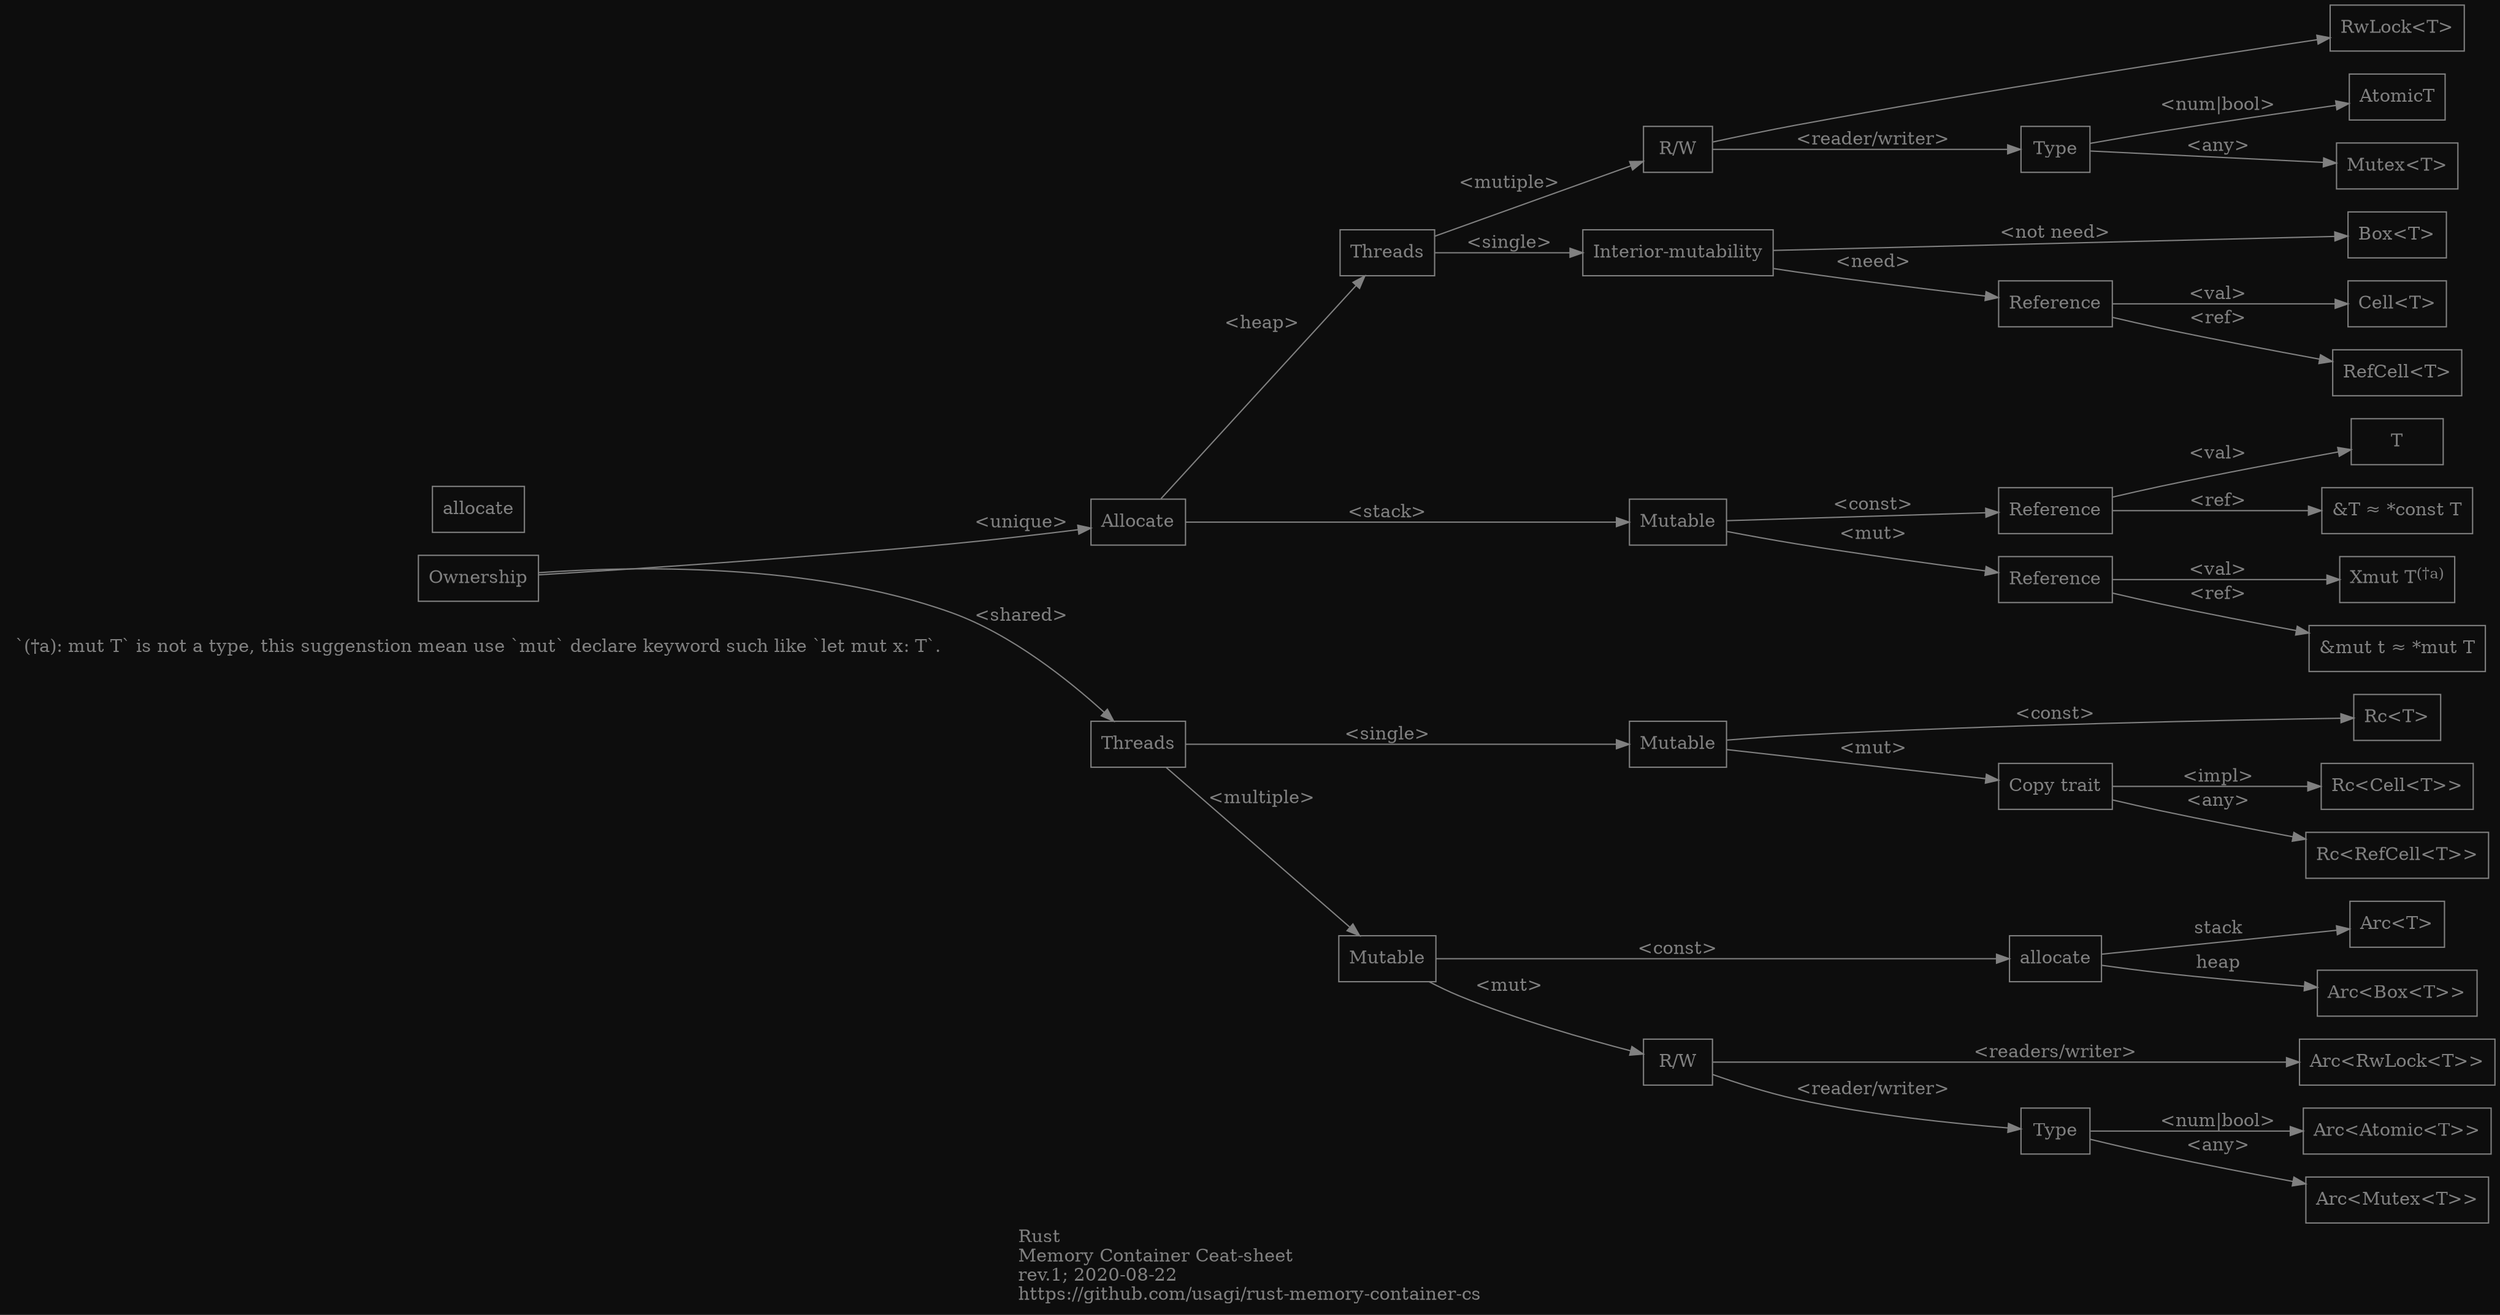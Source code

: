 // Note:
//  - .dot version is not the original source.
//  - .dot version is so experimentally.
//    - The original author don't know, help wanted:
//      - How to position the bottom note(daggers)?
//      - How to position the title to the left-bottom?
//      - How to position the label of an edge?
//      - Is it possible without hard complex magic number-ed source codes?
//        - Thus, this is so experimentally added with very basic source code for now.
digraph _
{
 label="Rust\lMemory Container Ceat-sheet\lrev.1; 2020-08-22\lhttps://github.com/usagi/rust-memory-container-cs"
 fontcolor="#808080"

 graph
 [
  rankdir="LR"
  bgcolor="#0D0D0D"
 ]

 node
 [
  fontnames=""
  shape="box"
  color="#808080"
  fontcolor="#808080"
 ]

 edge
 [
  fontcolor="#808080"
  color="#808080"
  shape=line
 ]

 // Notes

 //{
  //rank=sink // <- not work in vscode preview with the "Graphviz (dot) language support for Visual Studio Code"

  daggar_a
  [
   label="`(†a): mut T` is not a type, this suggenstion mean use `mut` declare keyword such like `let mut x: T`."
   shape=plaintext
  ]
 //}

 // Labels, the right columns

 t              [label="T" width=1]
 ref_t          [label="&T ≈ *const T" width=1]
 mut_t          [label=<Xmut T<SUP>(†a)</SUP>>]
 ref_mut_t      [label="&mut t ≈ *mut T"]
 box_t          [label="Box<T>"]
 cell_t         [label="Cell<T>"]
 ref_cell_t     [label="RefCell<T>"]
 atomic_t       [label="AtomicT"]
 mutex_t        [label="Mutex<T>"]
 r_w_lock_t     [label="RwLock<T>"]
 rc_t           [label="Rc<T>"]
 rc_cell_t      [label="Rc<Cell<T>>"]
 rc_ref_cell_t  [label="Rc<RefCell<T>>"]
 arc_t          [label="Arc<T>"]
 arc_atomic_t   [label="Arc<Atomic<T>>"]
 arc_mutex_t    [label="Arc<Mutex<T>>"]
 arc_r_w_lock_t [label="Arc<RwLock<T>>"]

 arc_box_t    [label="Arc<Box<T>>"]

 { rank=same
   t ref_t mut_t ref_mut_t
   box_t cell_t ref_cell_t
   atomic_t mutex_t r_w_lock_t
   rc_t rc_cell_t rc_ref_cell_t
   arc_t arc_atomic_t arc_mutex_t arc_r_w_lock_t
   arc_box_t
 }

 // Labels, the option boxes

 allocate_arc_1      [label="allocate"]
 allocate_arc_2      [label="allocate"]

 ownership           [label="Ownership"]
 allocate            [label="Allocate"]
 threads_0           [label="Threads"]
 threads_1           [label="Threads"]
 r_w_0               [label="R/W"]
 r_w_1               [label="R/W"]
 mutable_0           [label="Mutable"]
 mutable_1           [label="Mutable"]
 mutable_2           [label="Mutable"]
 interior_mutability [label="Interior-mutability"]
 reference_0         [label="Reference"]
 reference_1         [label="Reference"]
 reference_2         [label="Reference"]
 reference_3         [label="Copy trait"]
 type_0              [label="Type"]
 type_1              [label="Type"]

 // Edges

 ownership -> allocate      [label="<unique>"]
  allocate -> mutable_0     [label="<stack>"]
   mutable_0 -> reference_0 [label="<const>"]
    reference_0 -> t        [label="<val>"]
    reference_0 -> ref_t    [label="<ref>"]

   mutable_0 -> reference_1  [label="<mut>"]
    reference_1 -> mut_t     [label="<val>"]
    reference_1 -> ref_mut_t [label="<ref>"]

  allocate -> threads_0                [label="<heap>"]
   threads_0 -> interior_mutability    [label="<single>"]
    interior_mutability -> box_t       [label="<not need>"]
    interior_mutability -> reference_2 [label="<need>"]
     reference_2 -> cell_t             [label="<val>"]
     reference_2 -> ref_cell_t         [label="<ref>"]

   threads_0 -> r_w_0   [label="<mutiple>"]
    r_w_0 -> type_0     [label="<reader/writer>"]
     type_0 -> atomic_t [label="<num|bool>"]
     type_0 -> mutex_t  [label="<any>"]

    r_w_0 -> r_w_lock_t

  ownership -> threads_1          [label="<shared>"]
   threads_1 -> mutable_1         [label="<single>"]
    mutable_1 -> rc_t             [label="<const>"]
    mutable_1 -> reference_3      [label="<mut>"]
     reference_3 -> rc_cell_t     [label="<impl>"]
     reference_3 -> rc_ref_cell_t [label="<any>"]

   threads_1 -> mutable_2    [label="<multiple>"]
    mutable_2 -> allocate_arc_1 [label="<const>"]
    allocate_arc_1 ->arc_t [label="stack"]
    allocate_arc_1 ->arc_box_t [label="heap"]
    mutable_2 -> r_w_1       [label="<mut>"]
     r_w_1 -> type_1         [label="<reader/writer>"]
      type_1 -> arc_atomic_t [label="<num|bool>"]
      type_1 -> arc_mutex_t  [label="<any>"]
     r_w_1 -> arc_r_w_lock_t [label="<readers/writer>"]

}
